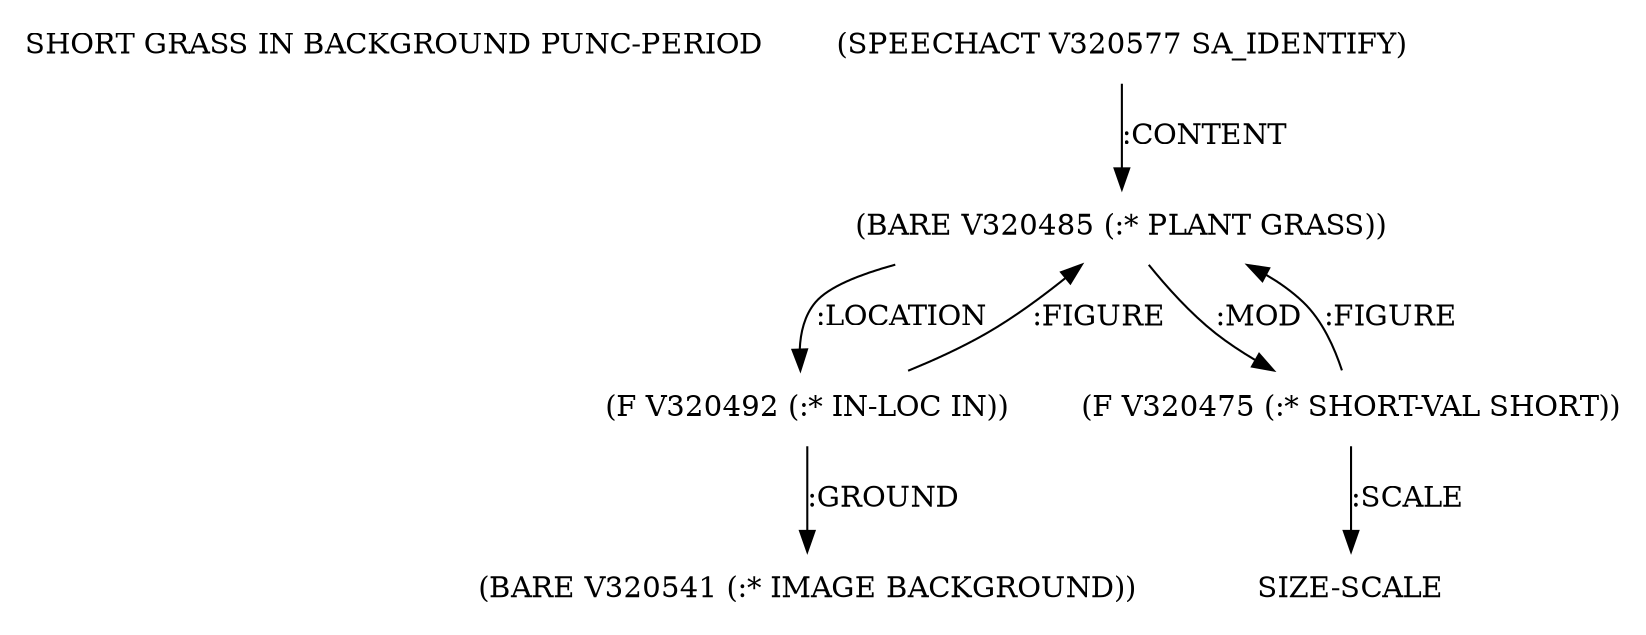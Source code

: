 digraph Terms {
  node [shape=none]
  "SHORT GRASS IN BACKGROUND PUNC-PERIOD"
  "V320577" [label="(SPEECHACT V320577 SA_IDENTIFY)"]
  "V320577" -> "V320485" [label=":CONTENT"]
  "V320485" [label="(BARE V320485 (:* PLANT GRASS))"]
  "V320485" -> "V320492" [label=":LOCATION"]
  "V320485" -> "V320475" [label=":MOD"]
  "V320475" [label="(F V320475 (:* SHORT-VAL SHORT))"]
  "V320475" -> "V320485" [label=":FIGURE"]
  "V320475" -> "NT321002" [label=":SCALE"]
  "NT321002" [label="SIZE-SCALE"]
  "V320492" [label="(F V320492 (:* IN-LOC IN))"]
  "V320492" -> "V320541" [label=":GROUND"]
  "V320492" -> "V320485" [label=":FIGURE"]
  "V320541" [label="(BARE V320541 (:* IMAGE BACKGROUND))"]
}
